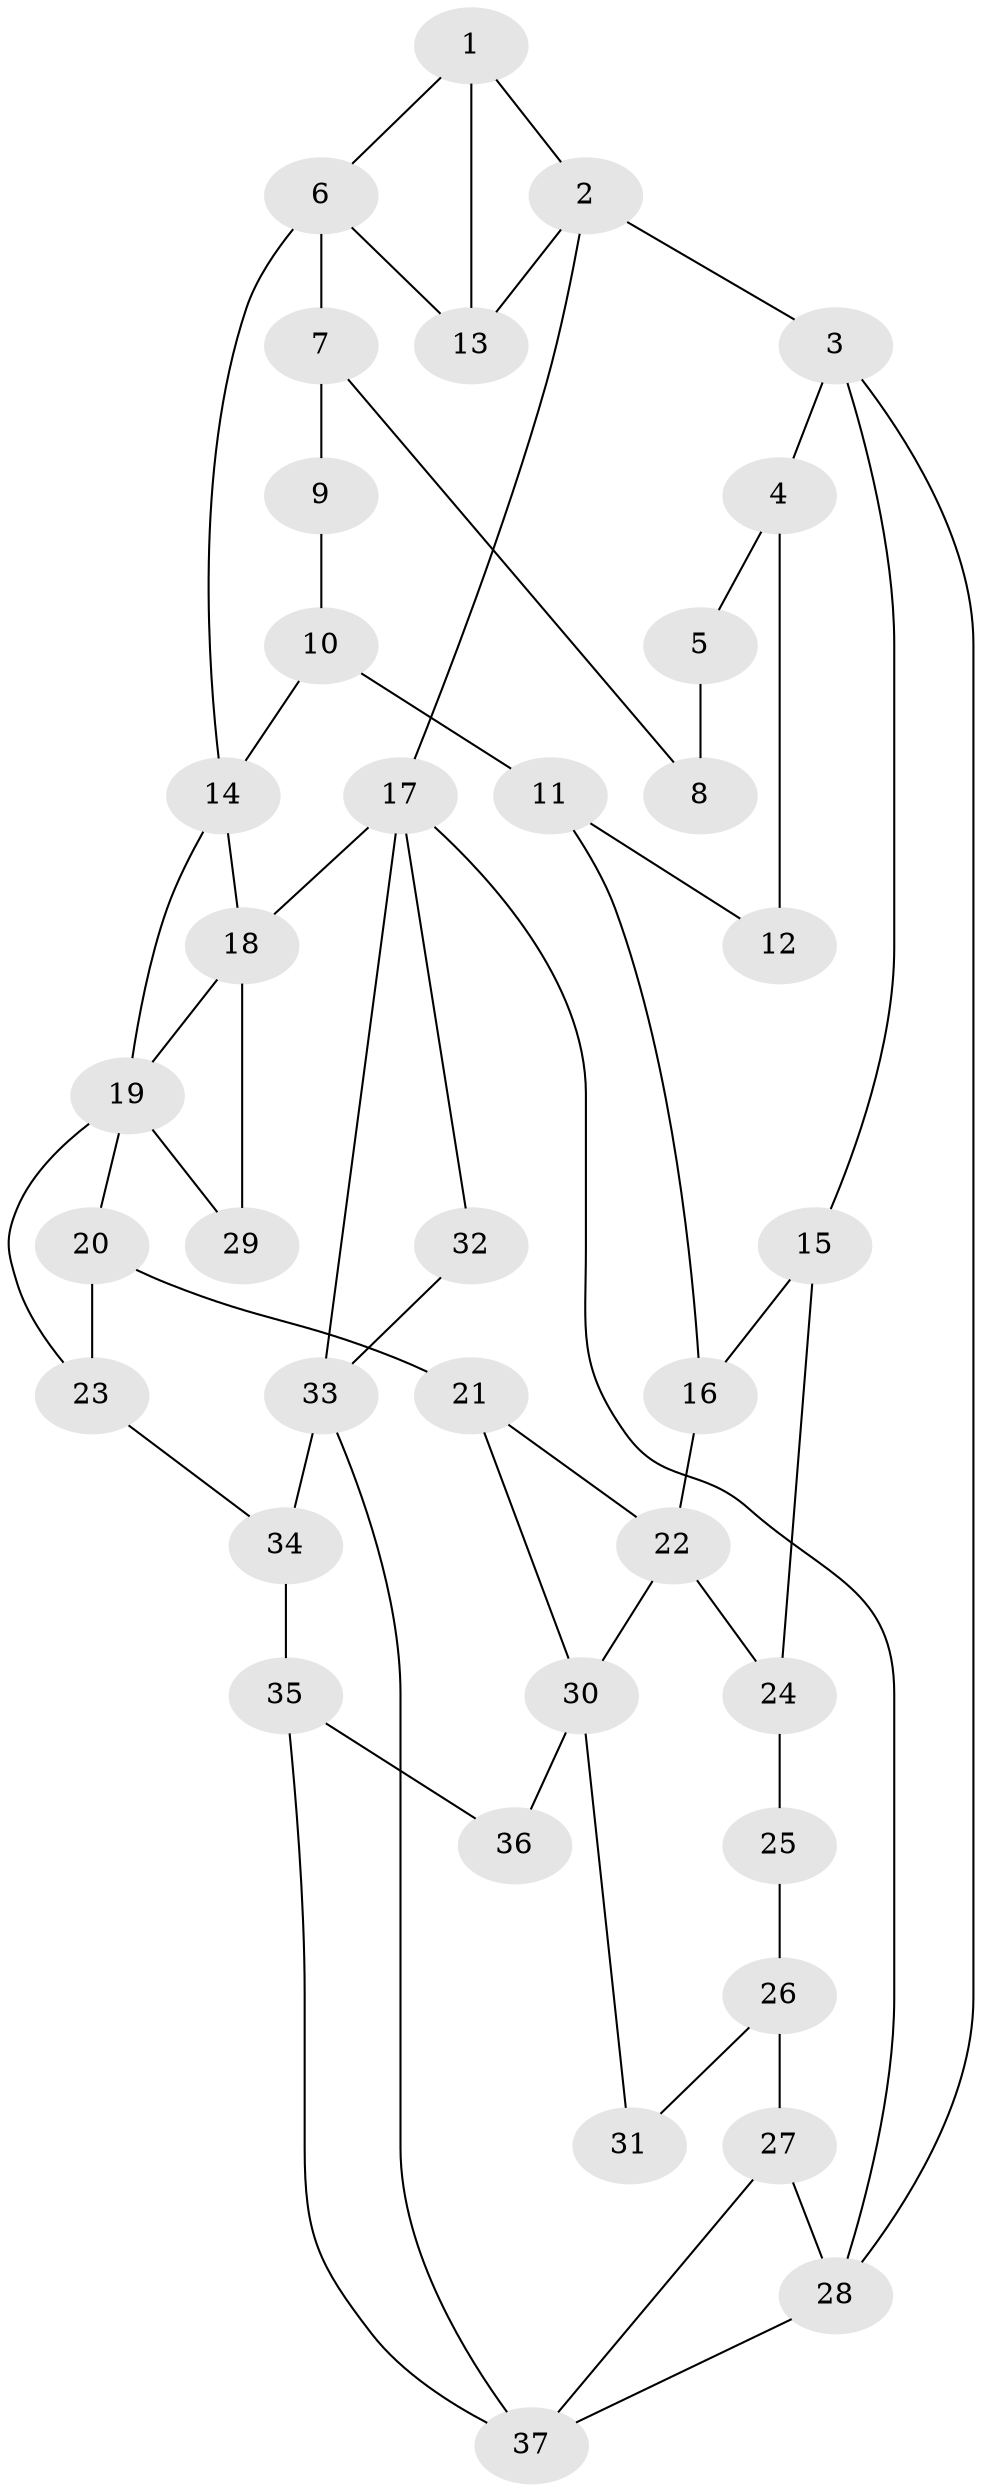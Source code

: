 // original degree distribution, {3: 0.04054054054054054, 5: 0.47297297297297297, 6: 0.24324324324324326, 4: 0.24324324324324326}
// Generated by graph-tools (version 1.1) at 2025/38/03/09/25 02:38:41]
// undirected, 37 vertices, 58 edges
graph export_dot {
graph [start="1"]
  node [color=gray90,style=filled];
  1;
  2;
  3;
  4;
  5;
  6;
  7;
  8;
  9;
  10;
  11;
  12;
  13;
  14;
  15;
  16;
  17;
  18;
  19;
  20;
  21;
  22;
  23;
  24;
  25;
  26;
  27;
  28;
  29;
  30;
  31;
  32;
  33;
  34;
  35;
  36;
  37;
  1 -- 2 [weight=1.0];
  1 -- 6 [weight=1.0];
  1 -- 13 [weight=2.0];
  2 -- 3 [weight=1.0];
  2 -- 13 [weight=1.0];
  2 -- 17 [weight=2.0];
  3 -- 4 [weight=1.0];
  3 -- 15 [weight=1.0];
  3 -- 28 [weight=1.0];
  4 -- 5 [weight=1.0];
  4 -- 12 [weight=1.0];
  5 -- 8 [weight=1.0];
  6 -- 7 [weight=2.0];
  6 -- 13 [weight=1.0];
  6 -- 14 [weight=1.0];
  7 -- 8 [weight=2.0];
  7 -- 9 [weight=2.0];
  9 -- 10 [weight=1.0];
  10 -- 11 [weight=1.0];
  10 -- 14 [weight=1.0];
  11 -- 12 [weight=1.0];
  11 -- 16 [weight=1.0];
  14 -- 18 [weight=1.0];
  14 -- 19 [weight=1.0];
  15 -- 16 [weight=1.0];
  15 -- 24 [weight=2.0];
  16 -- 22 [weight=1.0];
  17 -- 18 [weight=2.0];
  17 -- 28 [weight=1.0];
  17 -- 32 [weight=1.0];
  17 -- 33 [weight=1.0];
  18 -- 19 [weight=1.0];
  18 -- 29 [weight=1.0];
  19 -- 20 [weight=1.0];
  19 -- 23 [weight=1.0];
  19 -- 29 [weight=2.0];
  20 -- 21 [weight=1.0];
  20 -- 23 [weight=1.0];
  21 -- 22 [weight=1.0];
  21 -- 30 [weight=1.0];
  22 -- 24 [weight=1.0];
  22 -- 30 [weight=1.0];
  23 -- 34 [weight=1.0];
  24 -- 25 [weight=2.0];
  25 -- 26 [weight=2.0];
  26 -- 27 [weight=2.0];
  26 -- 31 [weight=2.0];
  27 -- 28 [weight=1.0];
  27 -- 37 [weight=2.0];
  28 -- 37 [weight=1.0];
  30 -- 31 [weight=2.0];
  30 -- 36 [weight=2.0];
  32 -- 33 [weight=2.0];
  33 -- 34 [weight=1.0];
  33 -- 37 [weight=2.0];
  34 -- 35 [weight=1.0];
  35 -- 36 [weight=1.0];
  35 -- 37 [weight=1.0];
}
